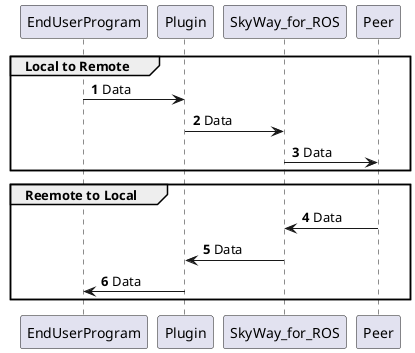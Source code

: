 @startuml
'https://plantuml.com/sequence-diagram

autonumber

group Local to Remote
    EndUserProgram -> Plugin: Data
    Plugin -> SkyWay_for_ROS: Data
    SkyWay_for_ROS -> Peer: Data
end

group Reemote to Local
    SkyWay_for_ROS <- Peer: Data
    Plugin <- SkyWay_for_ROS: Data
    EndUserProgram <- Plugin: Data
end

@enduml